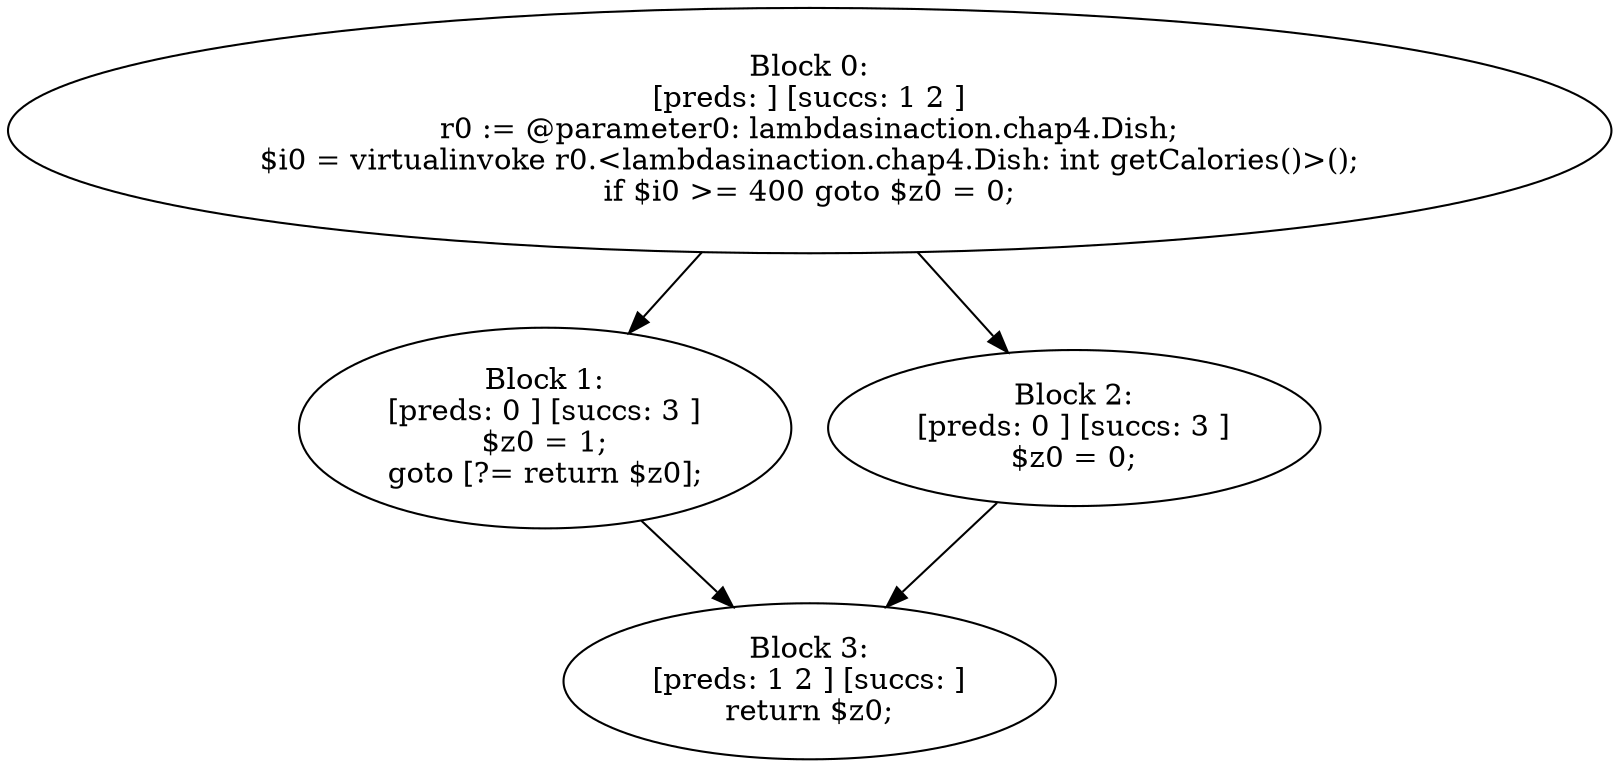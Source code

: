 digraph "unitGraph" {
    "Block 0:
[preds: ] [succs: 1 2 ]
r0 := @parameter0: lambdasinaction.chap4.Dish;
$i0 = virtualinvoke r0.<lambdasinaction.chap4.Dish: int getCalories()>();
if $i0 >= 400 goto $z0 = 0;
"
    "Block 1:
[preds: 0 ] [succs: 3 ]
$z0 = 1;
goto [?= return $z0];
"
    "Block 2:
[preds: 0 ] [succs: 3 ]
$z0 = 0;
"
    "Block 3:
[preds: 1 2 ] [succs: ]
return $z0;
"
    "Block 0:
[preds: ] [succs: 1 2 ]
r0 := @parameter0: lambdasinaction.chap4.Dish;
$i0 = virtualinvoke r0.<lambdasinaction.chap4.Dish: int getCalories()>();
if $i0 >= 400 goto $z0 = 0;
"->"Block 1:
[preds: 0 ] [succs: 3 ]
$z0 = 1;
goto [?= return $z0];
";
    "Block 0:
[preds: ] [succs: 1 2 ]
r0 := @parameter0: lambdasinaction.chap4.Dish;
$i0 = virtualinvoke r0.<lambdasinaction.chap4.Dish: int getCalories()>();
if $i0 >= 400 goto $z0 = 0;
"->"Block 2:
[preds: 0 ] [succs: 3 ]
$z0 = 0;
";
    "Block 1:
[preds: 0 ] [succs: 3 ]
$z0 = 1;
goto [?= return $z0];
"->"Block 3:
[preds: 1 2 ] [succs: ]
return $z0;
";
    "Block 2:
[preds: 0 ] [succs: 3 ]
$z0 = 0;
"->"Block 3:
[preds: 1 2 ] [succs: ]
return $z0;
";
}
